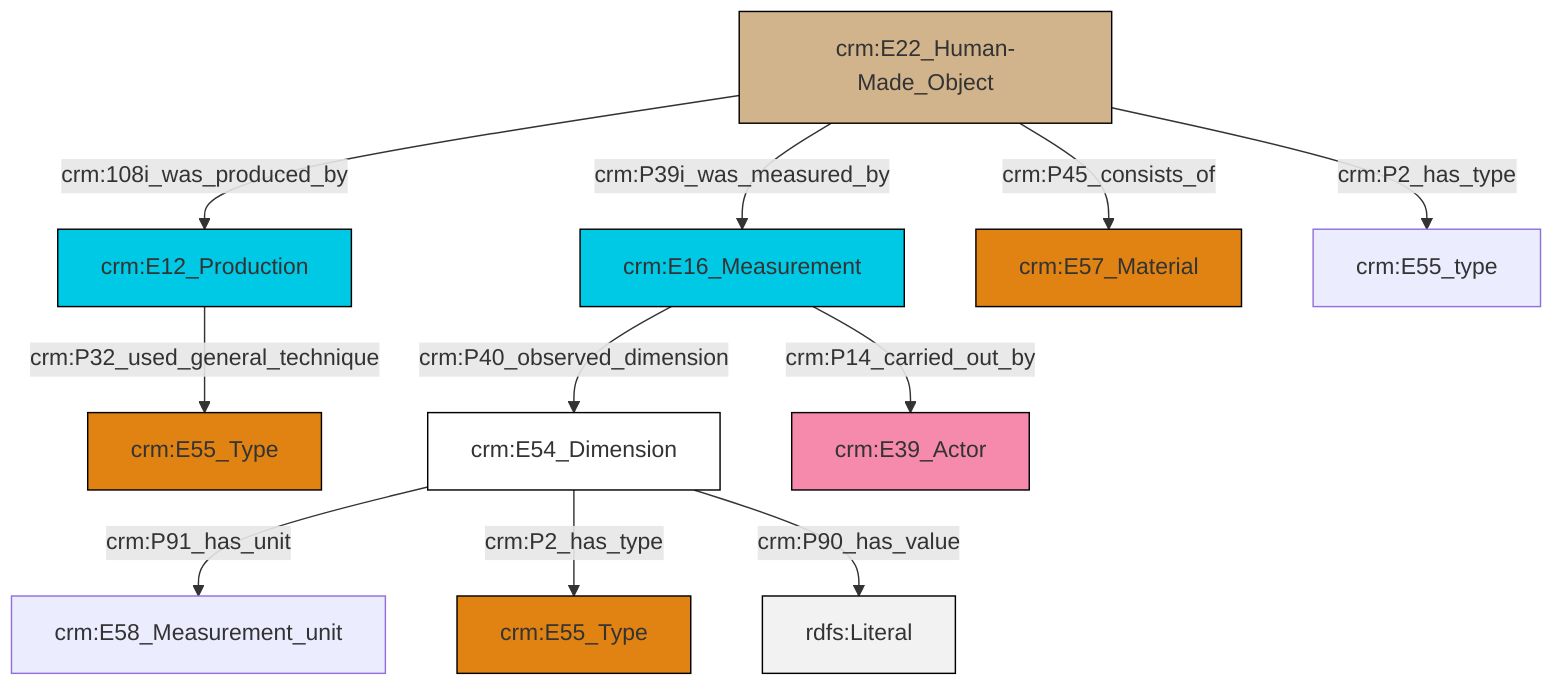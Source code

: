 graph TD
classDef Literal fill:#f2f2f2,stroke:#000000;
classDef CRM_Entity fill:#FFFFFF,stroke:#000000;
classDef Temporal_Entity fill:#00C9E6, stroke:#000000;
classDef Type fill:#E18312, stroke:#000000;
classDef Time-Span fill:#2C9C91, stroke:#000000;
classDef Appellation fill:#FFEB7F, stroke:#000000;
classDef Place fill:#008836, stroke:#000000;
classDef Persistent_Item fill:#B266B2, stroke:#000000;
classDef Conceptual_Object fill:#FFD700, stroke:#000000;
classDef Physical_Thing fill:#D2B48C, stroke:#000000;
classDef Actor fill:#f58aad, stroke:#000000;
classDef PC_Classes fill:#4ce600, stroke:#000000;
classDef Multi fill:#cccccc,stroke:#000000;

0["crm:E12_Production"]:::Temporal_Entity -->|crm:P32_used_general_technique| 1["crm:E55_Type"]:::Type
2["crm:E54_Dimension"]:::CRM_Entity -->|crm:P91_has_unit| 3["crm:E58_Measurement_unit"]:::Default
8["crm:E22_Human-Made_Object"]:::Physical_Thing -->|crm:P45_consists_of| 9["crm:E57_Material"]:::Type
8["crm:E22_Human-Made_Object"]:::Physical_Thing -->|crm:108i_was_produced_by| 0["crm:E12_Production"]:::Temporal_Entity
8["crm:E22_Human-Made_Object"]:::Physical_Thing -->|crm:P2_has_type| 15["crm:E55_type"]:::Default
8["crm:E22_Human-Made_Object"]:::Physical_Thing -->|crm:P39i_was_measured_by| 4["crm:E16_Measurement"]:::Temporal_Entity
2["crm:E54_Dimension"]:::CRM_Entity -->|crm:P2_has_type| 6["crm:E55_Type"]:::Type
4["crm:E16_Measurement"]:::Temporal_Entity -->|crm:P40_observed_dimension| 2["crm:E54_Dimension"]:::CRM_Entity
2["crm:E54_Dimension"]:::CRM_Entity -->|crm:P90_has_value| 20[rdfs:Literal]:::Literal
4["crm:E16_Measurement"]:::Temporal_Entity -->|crm:P14_carried_out_by| 16["crm:E39_Actor"]:::Actor